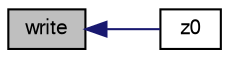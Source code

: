 digraph "write"
{
  bgcolor="transparent";
  edge [fontname="FreeSans",fontsize="10",labelfontname="FreeSans",labelfontsize="10"];
  node [fontname="FreeSans",fontsize="10",shape=record];
  rankdir="LR";
  Node538 [label="write",height=0.2,width=0.4,color="black", fillcolor="grey75", style="filled", fontcolor="black"];
  Node538 -> Node539 [dir="back",color="midnightblue",fontsize="10",style="solid",fontname="FreeSans"];
  Node539 [label="z0",height=0.2,width=0.4,color="black",URL="$a30974.html#aeb8902720f598674265c6428e4b1a091"];
}
